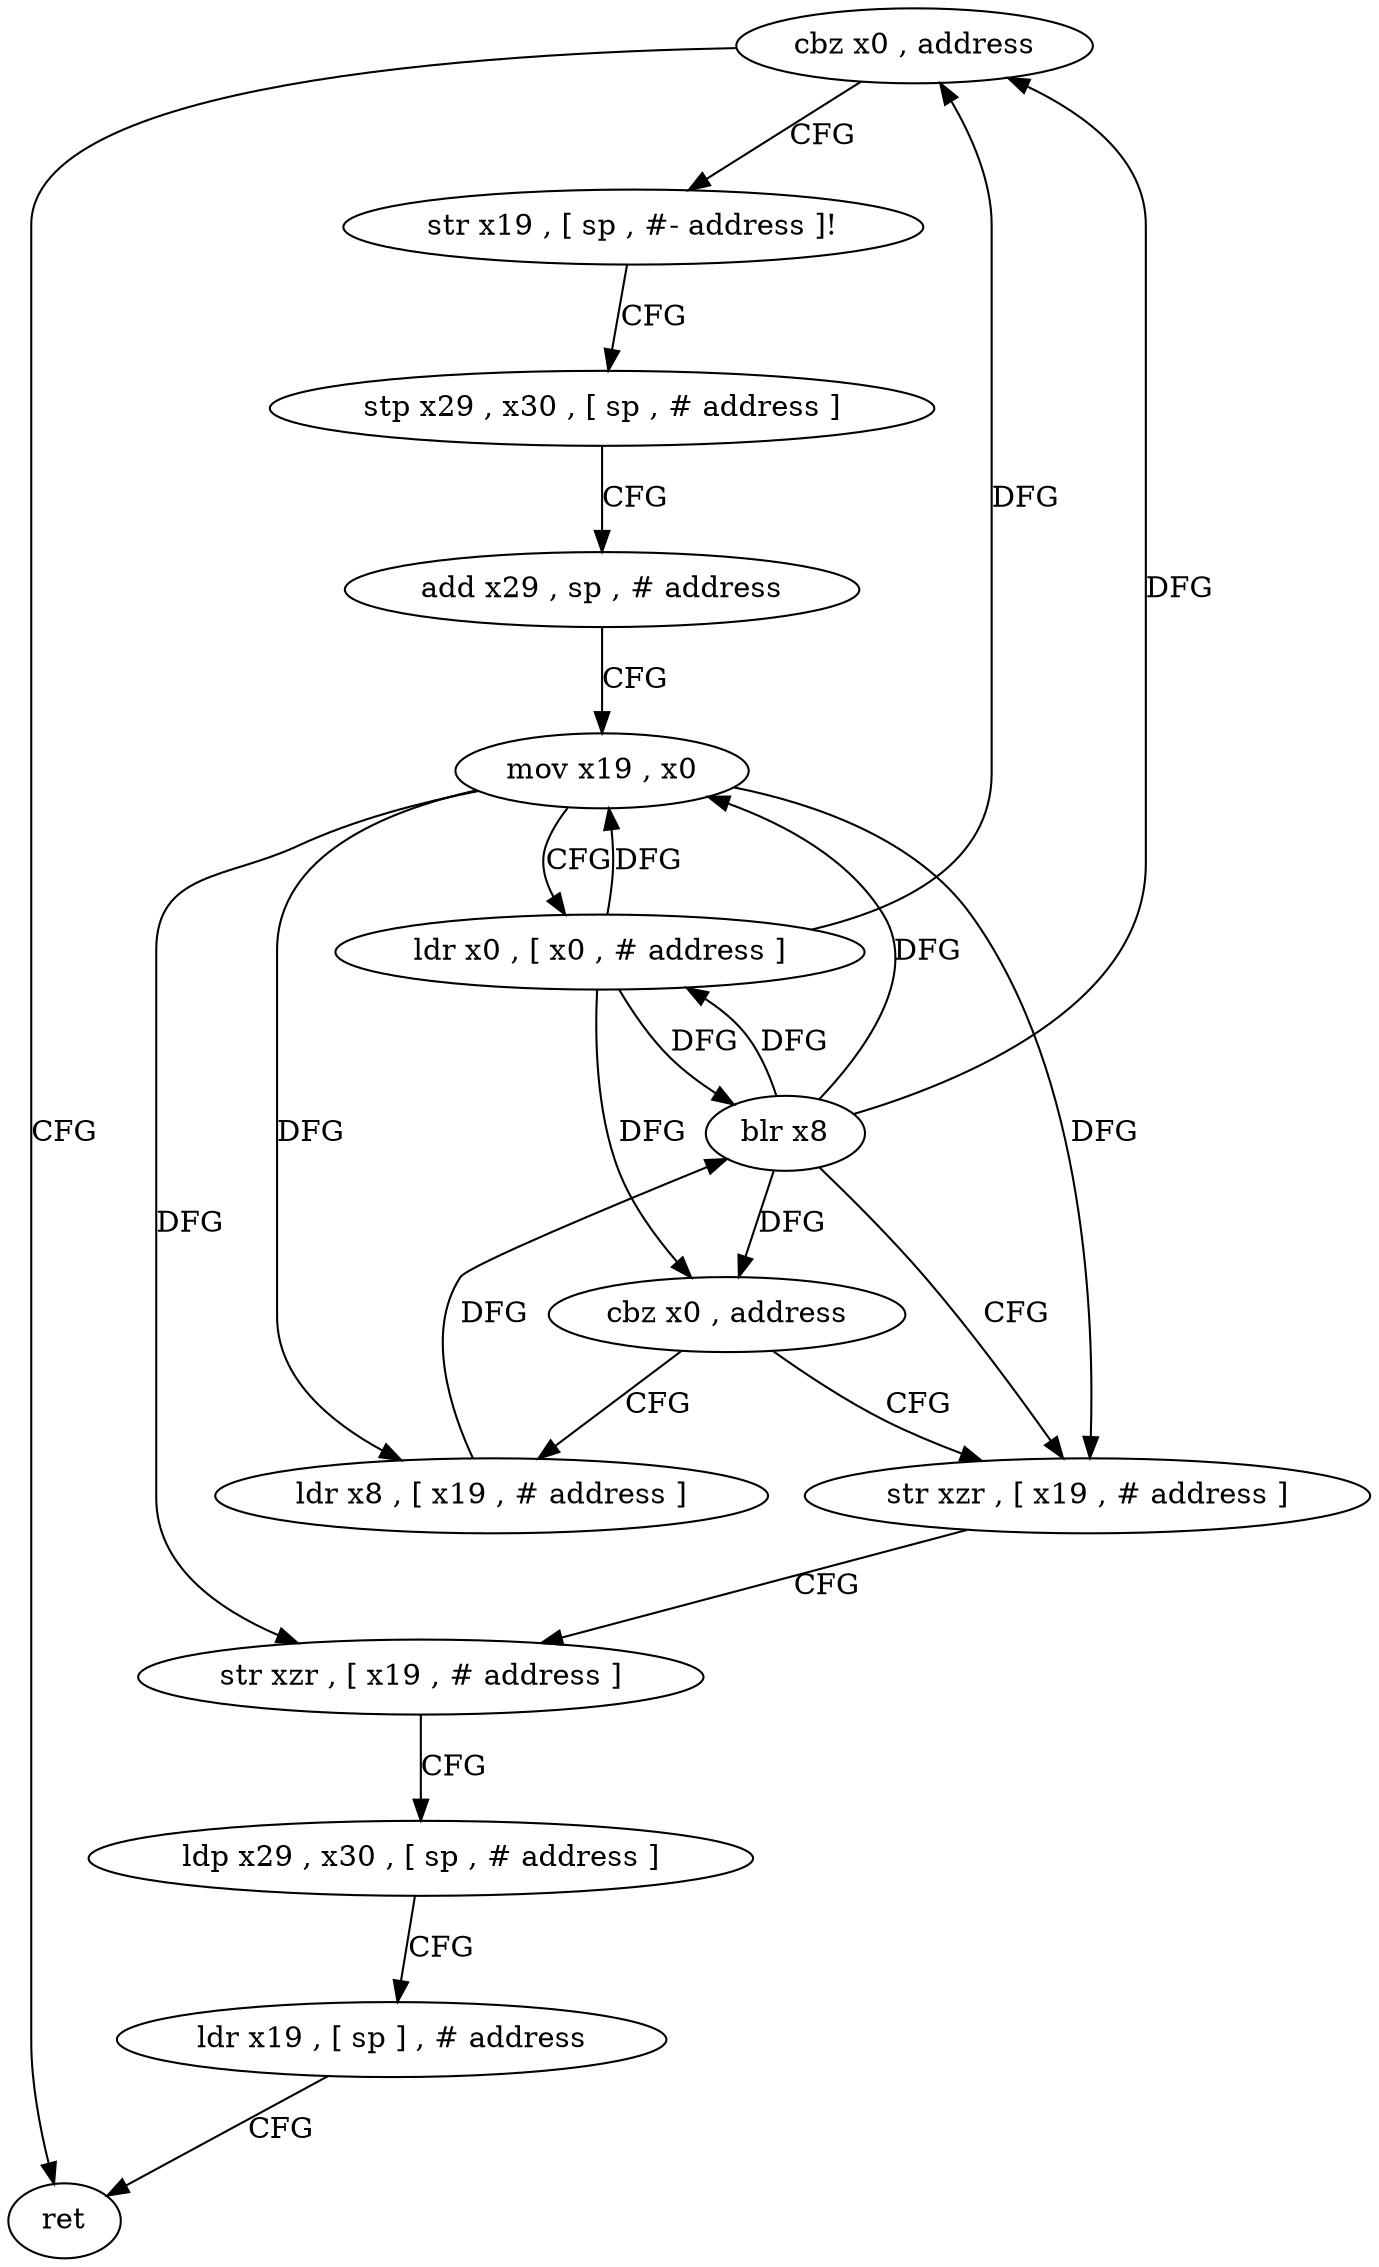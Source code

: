 digraph "func" {
"4284180" [label = "cbz x0 , address" ]
"4284232" [label = "ret" ]
"4284184" [label = "str x19 , [ sp , #- address ]!" ]
"4284188" [label = "stp x29 , x30 , [ sp , # address ]" ]
"4284192" [label = "add x29 , sp , # address" ]
"4284196" [label = "mov x19 , x0" ]
"4284200" [label = "ldr x0 , [ x0 , # address ]" ]
"4284204" [label = "cbz x0 , address" ]
"4284216" [label = "str xzr , [ x19 , # address ]" ]
"4284208" [label = "ldr x8 , [ x19 , # address ]" ]
"4284220" [label = "str xzr , [ x19 , # address ]" ]
"4284224" [label = "ldp x29 , x30 , [ sp , # address ]" ]
"4284228" [label = "ldr x19 , [ sp ] , # address" ]
"4284212" [label = "blr x8" ]
"4284180" -> "4284232" [ label = "CFG" ]
"4284180" -> "4284184" [ label = "CFG" ]
"4284184" -> "4284188" [ label = "CFG" ]
"4284188" -> "4284192" [ label = "CFG" ]
"4284192" -> "4284196" [ label = "CFG" ]
"4284196" -> "4284200" [ label = "CFG" ]
"4284196" -> "4284216" [ label = "DFG" ]
"4284196" -> "4284220" [ label = "DFG" ]
"4284196" -> "4284208" [ label = "DFG" ]
"4284200" -> "4284204" [ label = "DFG" ]
"4284200" -> "4284180" [ label = "DFG" ]
"4284200" -> "4284196" [ label = "DFG" ]
"4284200" -> "4284212" [ label = "DFG" ]
"4284204" -> "4284216" [ label = "CFG" ]
"4284204" -> "4284208" [ label = "CFG" ]
"4284216" -> "4284220" [ label = "CFG" ]
"4284208" -> "4284212" [ label = "DFG" ]
"4284220" -> "4284224" [ label = "CFG" ]
"4284224" -> "4284228" [ label = "CFG" ]
"4284228" -> "4284232" [ label = "CFG" ]
"4284212" -> "4284216" [ label = "CFG" ]
"4284212" -> "4284180" [ label = "DFG" ]
"4284212" -> "4284196" [ label = "DFG" ]
"4284212" -> "4284200" [ label = "DFG" ]
"4284212" -> "4284204" [ label = "DFG" ]
}
